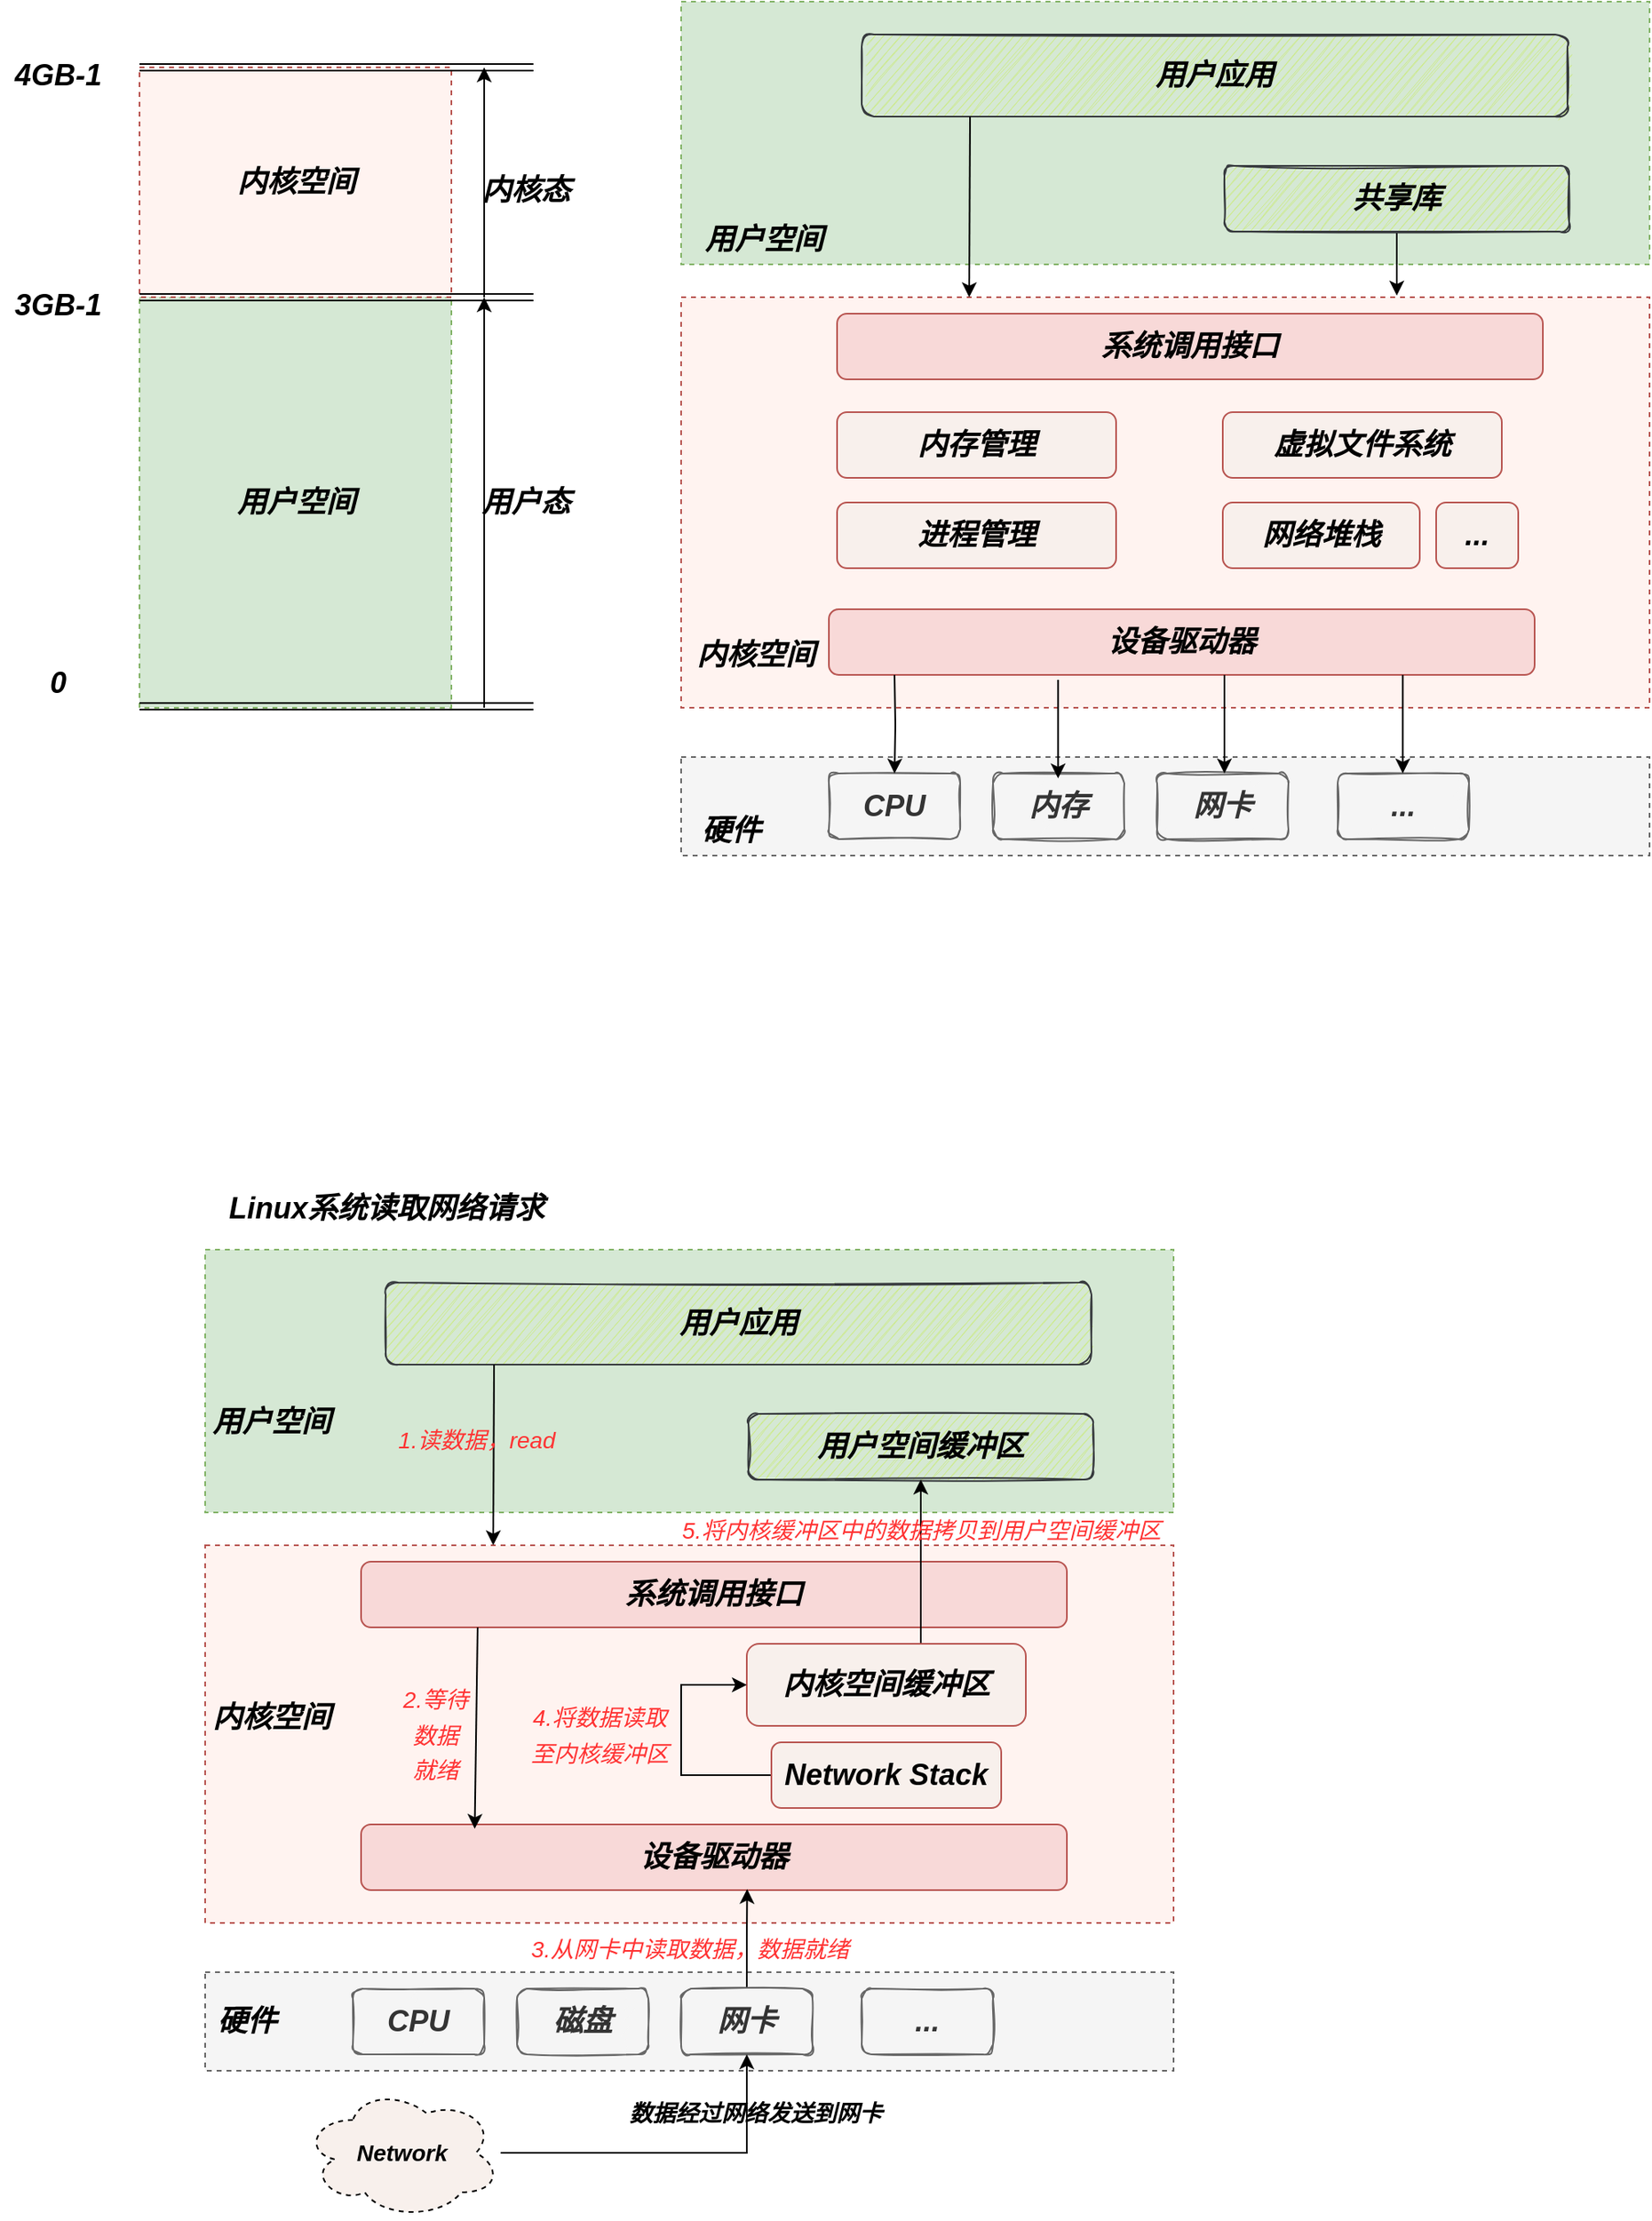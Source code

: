 <mxfile version="20.0.1" type="github">
  <diagram id="bL4Vz2KgEWLlNHWGLKTd" name="Page-1">
    <mxGraphModel dx="1185" dy="699" grid="1" gridSize="10" guides="1" tooltips="1" connect="1" arrows="1" fold="1" page="1" pageScale="1" pageWidth="2339" pageHeight="3300" math="0" shadow="0">
      <root>
        <mxCell id="0" />
        <mxCell id="1" parent="0" />
        <mxCell id="254oFtnbG1OvKKi7Jezg-3" value="" style="rounded=0;whiteSpace=wrap;html=1;sketch=0;fontSize=18;dashed=1;fillColor=#d5e8d4;strokeColor=#82b366;shadow=0;" vertex="1" parent="1">
          <mxGeometry x="450" y="130" width="590" height="160" as="geometry" />
        </mxCell>
        <mxCell id="254oFtnbG1OvKKi7Jezg-1" value="&lt;font style=&quot;font-size: 18px;&quot;&gt;&lt;b&gt;&lt;i&gt;用户应用&lt;/i&gt;&lt;/b&gt;&lt;/font&gt;" style="rounded=1;whiteSpace=wrap;html=1;fillColor=#cdeb8b;strokeColor=#36393d;sketch=1;" vertex="1" parent="1">
          <mxGeometry x="560" y="150" width="430" height="50" as="geometry" />
        </mxCell>
        <mxCell id="254oFtnbG1OvKKi7Jezg-25" value="" style="edgeStyle=orthogonalEdgeStyle;rounded=0;orthogonalLoop=1;jettySize=auto;html=1;fontSize=18;entryX=0.739;entryY=-0.004;entryDx=0;entryDy=0;entryPerimeter=0;" edge="1" parent="1" source="254oFtnbG1OvKKi7Jezg-2" target="254oFtnbG1OvKKi7Jezg-6">
          <mxGeometry relative="1" as="geometry" />
        </mxCell>
        <mxCell id="254oFtnbG1OvKKi7Jezg-2" value="&lt;span style=&quot;font-size: 18px;&quot;&gt;&lt;b&gt;&lt;i&gt;共享库&lt;/i&gt;&lt;/b&gt;&lt;/span&gt;" style="rounded=1;whiteSpace=wrap;html=1;fillColor=#cdeb8b;strokeColor=#36393d;sketch=1;" vertex="1" parent="1">
          <mxGeometry x="781" y="230" width="210" height="40" as="geometry" />
        </mxCell>
        <mxCell id="254oFtnbG1OvKKi7Jezg-5" value="&lt;b&gt;&lt;i&gt;用户空间&lt;/i&gt;&lt;/b&gt;" style="text;html=1;align=center;verticalAlign=middle;resizable=0;points=[];autosize=1;strokeColor=none;fillColor=none;fontSize=18;" vertex="1" parent="1">
          <mxGeometry x="455" y="260" width="90" height="30" as="geometry" />
        </mxCell>
        <mxCell id="254oFtnbG1OvKKi7Jezg-6" value="" style="rounded=0;whiteSpace=wrap;html=1;sketch=0;fontSize=18;dashed=1;fillColor=#FFF3F0;strokeColor=#b85450;shadow=0;" vertex="1" parent="1">
          <mxGeometry x="450" y="310" width="590" height="250" as="geometry" />
        </mxCell>
        <mxCell id="254oFtnbG1OvKKi7Jezg-7" value="&lt;font style=&quot;font-size: 18px;&quot;&gt;&lt;b&gt;&lt;i&gt;系统调用接口&lt;/i&gt;&lt;/b&gt;&lt;/font&gt;" style="rounded=1;whiteSpace=wrap;html=1;fillColor=#F8D9D8;strokeColor=#b85450;sketch=0;" vertex="1" parent="1">
          <mxGeometry x="545" y="320" width="430" height="40" as="geometry" />
        </mxCell>
        <mxCell id="254oFtnbG1OvKKi7Jezg-9" value="&lt;b&gt;&lt;i&gt;内核空间&lt;/i&gt;&lt;/b&gt;" style="text;html=1;align=center;verticalAlign=middle;resizable=0;points=[];autosize=1;strokeColor=none;fillColor=none;fontSize=18;" vertex="1" parent="1">
          <mxGeometry x="450" y="513" width="90" height="30" as="geometry" />
        </mxCell>
        <mxCell id="254oFtnbG1OvKKi7Jezg-10" value="&lt;font style=&quot;font-size: 18px;&quot;&gt;&lt;b&gt;&lt;i&gt;内存管理&lt;/i&gt;&lt;/b&gt;&lt;/font&gt;&lt;span style=&quot;color: rgba(0, 0, 0, 0); font-family: monospace; font-size: 0px; text-align: start;&quot;&gt;%3CmxGraphModel%3E%3Croot%3E%3CmxCell%20id%3D%220%22%2F%3E%3CmxCell%20id%3D%221%22%20parent%3D%220%22%2F%3E%3CmxCell%20id%3D%222%22%20value%3D%22%26lt%3Bfont%20style%3D%26quot%3Bfont-size%3A%2018px%3B%26quot%3B%26gt%3B%26lt%3Bb%26gt%3B%26lt%3Bi%26gt%3B%E7%B3%BB%E7%BB%9F%E8%B0%83%E7%94%A8%E6%8E%A5%E5%8F%A3%26lt%3B%2Fi%26gt%3B%26lt%3B%2Fb%26gt%3B%26lt%3B%2Ffont%26gt%3B%22%20style%3D%22rounded%3D1%3BwhiteSpace%3Dwrap%3Bhtml%3D1%3BfillColor%3D%23F8D9D8%3BstrokeColor%3D%23b85450%3Bsketch%3D0%3B%22%20vertex%3D%221%22%20parent%3D%221%22%3E%3CmxGeometry%20x%3D%22405%22%20y%3D%22360%22%20width%3D%22430%22%20height%3D%2240%22%20as%3D%22geometry%22%2F%3E%3C%2FmxCell%3E%3C%2Froot%3E%3C%2FmxGraphModel%3E&lt;/span&gt;" style="rounded=1;whiteSpace=wrap;html=1;fillColor=#F8F0EC;strokeColor=#b85450;sketch=0;" vertex="1" parent="1">
          <mxGeometry x="545" y="380" width="170" height="40" as="geometry" />
        </mxCell>
        <mxCell id="254oFtnbG1OvKKi7Jezg-11" value="&lt;font style=&quot;font-size: 18px;&quot;&gt;&lt;b&gt;&lt;i&gt;进程管理&lt;/i&gt;&lt;/b&gt;&lt;/font&gt;&lt;span style=&quot;color: rgba(0, 0, 0, 0); font-family: monospace; font-size: 0px; text-align: start;&quot;&gt;%3CmxGraphModel%3E%3Croot%3E%3CmxCell%20id%3D%220%22%2F%3E%3CmxCell%20id%3D%221%22%20parent%3D%220%22%2F%3E%3CmxCell%20id%3D%222%22%20value%3D%22%26lt%3Bfont%20style%3D%26quot%3Bfont-size%3A%2018px%3B%26quot%3B%26gt%3B%26lt%3Bb%26gt%3B%26lt%3Bi%26gt%3B%E7%B3%BB%E7%BB%9F%E8%B0%83%E7%94%A8%E6%8E%A5%E5%8F%A3%26lt%3B%2Fi%26gt%3B%26lt%3B%2Fb%26gt%3B%26lt%3B%2Ffont%26gt%3B%22%20style%3D%22rounded%3D1%3BwhiteSpace%3Dwrap%3Bhtml%3D1%3BfillColor%3D%23F8D9D8%3BstrokeColor%3D%23b85450%3Bsketch%3D0%3B%22%20vertex%3D%221%22%20parent%3D%221%22%3E%3CmxGeometry%20x%3D%22405%22%20y%3D%22360%22%20width%3D%22430%22%20height%3D%2240%22%20as%3D%22geometry%22%2F%3E%3C%2FmxCell%3E%3C%2Froot%3E%3C%2FmxGraphModel%3E&lt;/span&gt;" style="rounded=1;whiteSpace=wrap;html=1;fillColor=#F8F0EC;strokeColor=#b85450;sketch=0;" vertex="1" parent="1">
          <mxGeometry x="545" y="435" width="170" height="40" as="geometry" />
        </mxCell>
        <mxCell id="254oFtnbG1OvKKi7Jezg-12" value="&lt;span style=&quot;font-size: 18px;&quot;&gt;&lt;b&gt;&lt;i&gt;虚拟文件系统&lt;/i&gt;&lt;/b&gt;&lt;/span&gt;" style="rounded=1;whiteSpace=wrap;html=1;fillColor=#F8F0EC;strokeColor=#b85450;sketch=0;" vertex="1" parent="1">
          <mxGeometry x="780" y="380" width="170" height="40" as="geometry" />
        </mxCell>
        <mxCell id="254oFtnbG1OvKKi7Jezg-13" value="&lt;span style=&quot;font-size: 18px;&quot;&gt;&lt;b&gt;&lt;i&gt;网络堆栈&lt;/i&gt;&lt;/b&gt;&lt;/span&gt;" style="rounded=1;whiteSpace=wrap;html=1;fillColor=#F8F0EC;strokeColor=#b85450;sketch=0;" vertex="1" parent="1">
          <mxGeometry x="780" y="435" width="120" height="40" as="geometry" />
        </mxCell>
        <mxCell id="254oFtnbG1OvKKi7Jezg-14" value="&lt;span style=&quot;font-size: 18px;&quot;&gt;&lt;b&gt;&lt;i&gt;...&lt;/i&gt;&lt;/b&gt;&lt;/span&gt;" style="rounded=1;whiteSpace=wrap;html=1;fillColor=#F8F0EC;strokeColor=#b85450;sketch=0;" vertex="1" parent="1">
          <mxGeometry x="910" y="435" width="50" height="40" as="geometry" />
        </mxCell>
        <mxCell id="254oFtnbG1OvKKi7Jezg-15" value="&lt;span style=&quot;font-size: 18px;&quot;&gt;&lt;b&gt;&lt;i&gt;设备驱动器&lt;/i&gt;&lt;/b&gt;&lt;/span&gt;" style="rounded=1;whiteSpace=wrap;html=1;fillColor=#F8D9D8;strokeColor=#b85450;sketch=0;" vertex="1" parent="1">
          <mxGeometry x="540" y="500" width="430" height="40" as="geometry" />
        </mxCell>
        <mxCell id="254oFtnbG1OvKKi7Jezg-16" value="" style="rounded=0;whiteSpace=wrap;html=1;sketch=0;fontSize=18;dashed=1;fillColor=#f5f5f5;strokeColor=#666666;shadow=0;fontColor=#333333;" vertex="1" parent="1">
          <mxGeometry x="450" y="590" width="590" height="60" as="geometry" />
        </mxCell>
        <mxCell id="254oFtnbG1OvKKi7Jezg-18" value="&lt;span style=&quot;font-size: 18px;&quot;&gt;&lt;b&gt;&lt;i&gt;CPU&lt;/i&gt;&lt;/b&gt;&lt;/span&gt;" style="rounded=1;whiteSpace=wrap;html=1;fillColor=#f5f5f5;strokeColor=#666666;sketch=1;fontColor=#333333;" vertex="1" parent="1">
          <mxGeometry x="540" y="600" width="80" height="40" as="geometry" />
        </mxCell>
        <mxCell id="254oFtnbG1OvKKi7Jezg-19" value="&lt;b&gt;&lt;i&gt;硬件&lt;/i&gt;&lt;/b&gt;" style="text;html=1;align=center;verticalAlign=middle;resizable=0;points=[];autosize=1;strokeColor=none;fillColor=none;fontSize=18;" vertex="1" parent="1">
          <mxGeometry x="455" y="620" width="50" height="30" as="geometry" />
        </mxCell>
        <mxCell id="254oFtnbG1OvKKi7Jezg-20" value="&lt;span style=&quot;font-size: 18px;&quot;&gt;&lt;b&gt;&lt;i&gt;内存&lt;/i&gt;&lt;/b&gt;&lt;/span&gt;" style="rounded=1;whiteSpace=wrap;html=1;fillColor=#f5f5f5;strokeColor=#666666;sketch=1;fontColor=#333333;" vertex="1" parent="1">
          <mxGeometry x="640" y="600" width="80" height="40" as="geometry" />
        </mxCell>
        <mxCell id="254oFtnbG1OvKKi7Jezg-21" value="&lt;span style=&quot;font-size: 18px;&quot;&gt;&lt;b&gt;&lt;i&gt;网卡&lt;/i&gt;&lt;/b&gt;&lt;/span&gt;" style="rounded=1;whiteSpace=wrap;html=1;fillColor=#f5f5f5;strokeColor=#666666;sketch=1;fontColor=#333333;" vertex="1" parent="1">
          <mxGeometry x="740" y="600" width="80" height="40" as="geometry" />
        </mxCell>
        <mxCell id="254oFtnbG1OvKKi7Jezg-22" value="&lt;span style=&quot;font-size: 18px;&quot;&gt;&lt;b&gt;&lt;i&gt;...&lt;/i&gt;&lt;/b&gt;&lt;/span&gt;" style="rounded=1;whiteSpace=wrap;html=1;fillColor=#f5f5f5;strokeColor=#666666;sketch=1;fontColor=#333333;" vertex="1" parent="1">
          <mxGeometry x="850" y="600" width="80" height="40" as="geometry" />
        </mxCell>
        <mxCell id="254oFtnbG1OvKKi7Jezg-23" value="" style="endArrow=classic;html=1;rounded=0;fontSize=18;entryX=0.25;entryY=0;entryDx=0;entryDy=0;" edge="1" parent="1">
          <mxGeometry width="50" height="50" relative="1" as="geometry">
            <mxPoint x="626" y="200" as="sourcePoint" />
            <mxPoint x="625.5" y="310" as="targetPoint" />
          </mxGeometry>
        </mxCell>
        <mxCell id="254oFtnbG1OvKKi7Jezg-26" value="" style="edgeStyle=orthogonalEdgeStyle;rounded=0;orthogonalLoop=1;jettySize=auto;html=1;fontSize=18;" edge="1" parent="1" target="254oFtnbG1OvKKi7Jezg-18">
          <mxGeometry relative="1" as="geometry">
            <mxPoint x="580" y="540" as="sourcePoint" />
            <mxPoint x="580" y="579" as="targetPoint" />
            <Array as="points" />
          </mxGeometry>
        </mxCell>
        <mxCell id="254oFtnbG1OvKKi7Jezg-27" value="" style="edgeStyle=orthogonalEdgeStyle;rounded=0;orthogonalLoop=1;jettySize=auto;html=1;fontSize=18;" edge="1" parent="1">
          <mxGeometry relative="1" as="geometry">
            <mxPoint x="679.66" y="543" as="sourcePoint" />
            <mxPoint x="679.66" y="603" as="targetPoint" />
            <Array as="points" />
          </mxGeometry>
        </mxCell>
        <mxCell id="254oFtnbG1OvKKi7Jezg-28" value="" style="edgeStyle=orthogonalEdgeStyle;rounded=0;orthogonalLoop=1;jettySize=auto;html=1;fontSize=18;" edge="1" parent="1">
          <mxGeometry relative="1" as="geometry">
            <mxPoint x="781" y="540" as="sourcePoint" />
            <mxPoint x="781" y="600" as="targetPoint" />
            <Array as="points" />
          </mxGeometry>
        </mxCell>
        <mxCell id="254oFtnbG1OvKKi7Jezg-29" value="" style="edgeStyle=orthogonalEdgeStyle;rounded=0;orthogonalLoop=1;jettySize=auto;html=1;fontSize=18;" edge="1" parent="1">
          <mxGeometry relative="1" as="geometry">
            <mxPoint x="889.66" y="540" as="sourcePoint" />
            <mxPoint x="889.66" y="600" as="targetPoint" />
            <Array as="points" />
          </mxGeometry>
        </mxCell>
        <mxCell id="254oFtnbG1OvKKi7Jezg-30" value="" style="rounded=0;whiteSpace=wrap;html=1;sketch=0;fontSize=18;dashed=1;fillColor=#d5e8d4;strokeColor=#82b366;shadow=0;" vertex="1" parent="1">
          <mxGeometry x="120" y="310" width="190" height="250" as="geometry" />
        </mxCell>
        <mxCell id="254oFtnbG1OvKKi7Jezg-31" value="" style="rounded=0;whiteSpace=wrap;html=1;sketch=0;fontSize=18;dashed=1;fillColor=#FFF3F0;strokeColor=#b85450;shadow=0;" vertex="1" parent="1">
          <mxGeometry x="120" y="170" width="190" height="140" as="geometry" />
        </mxCell>
        <mxCell id="254oFtnbG1OvKKi7Jezg-32" value="&lt;b&gt;&lt;i&gt;用户空间&lt;/i&gt;&lt;/b&gt;" style="text;html=1;align=center;verticalAlign=middle;resizable=0;points=[];autosize=1;strokeColor=none;fillColor=none;fontSize=18;" vertex="1" parent="1">
          <mxGeometry x="170" y="420" width="90" height="30" as="geometry" />
        </mxCell>
        <mxCell id="254oFtnbG1OvKKi7Jezg-33" value="&lt;b&gt;&lt;i&gt;内核空间&lt;/i&gt;&lt;/b&gt;" style="text;html=1;align=center;verticalAlign=middle;resizable=0;points=[];autosize=1;strokeColor=none;fillColor=none;fontSize=18;" vertex="1" parent="1">
          <mxGeometry x="170" y="225" width="90" height="30" as="geometry" />
        </mxCell>
        <mxCell id="254oFtnbG1OvKKi7Jezg-34" value="&lt;b&gt;&lt;i&gt;0&lt;/i&gt;&lt;/b&gt;" style="text;html=1;align=center;verticalAlign=middle;resizable=0;points=[];autosize=1;strokeColor=none;fillColor=none;fontSize=18;" vertex="1" parent="1">
          <mxGeometry x="55" y="530" width="30" height="30" as="geometry" />
        </mxCell>
        <mxCell id="254oFtnbG1OvKKi7Jezg-35" value="&lt;b&gt;&lt;i&gt;3GB-1&lt;/i&gt;&lt;/b&gt;" style="text;html=1;align=center;verticalAlign=middle;resizable=0;points=[];autosize=1;strokeColor=none;fillColor=none;fontSize=18;" vertex="1" parent="1">
          <mxGeometry x="35" y="300" width="70" height="30" as="geometry" />
        </mxCell>
        <mxCell id="254oFtnbG1OvKKi7Jezg-36" value="&lt;b&gt;&lt;i&gt;4GB-1&lt;/i&gt;&lt;/b&gt;" style="text;html=1;align=center;verticalAlign=middle;resizable=0;points=[];autosize=1;strokeColor=none;fillColor=none;fontSize=18;" vertex="1" parent="1">
          <mxGeometry x="35" y="160" width="70" height="30" as="geometry" />
        </mxCell>
        <mxCell id="254oFtnbG1OvKKi7Jezg-37" value="" style="shape=link;html=1;rounded=0;fontSize=18;" edge="1" parent="1">
          <mxGeometry width="100" relative="1" as="geometry">
            <mxPoint x="120" y="310" as="sourcePoint" />
            <mxPoint x="360" y="310" as="targetPoint" />
          </mxGeometry>
        </mxCell>
        <mxCell id="254oFtnbG1OvKKi7Jezg-38" value="" style="shape=link;html=1;rounded=0;fontSize=18;" edge="1" parent="1">
          <mxGeometry width="100" relative="1" as="geometry">
            <mxPoint x="120" y="559.17" as="sourcePoint" />
            <mxPoint x="360" y="559.17" as="targetPoint" />
          </mxGeometry>
        </mxCell>
        <mxCell id="254oFtnbG1OvKKi7Jezg-39" value="" style="shape=link;html=1;rounded=0;fontSize=18;" edge="1" parent="1">
          <mxGeometry width="100" relative="1" as="geometry">
            <mxPoint x="120" y="170" as="sourcePoint" />
            <mxPoint x="360" y="170" as="targetPoint" />
          </mxGeometry>
        </mxCell>
        <mxCell id="254oFtnbG1OvKKi7Jezg-40" value="&lt;b&gt;&lt;i&gt;内核态&lt;/i&gt;&lt;/b&gt;" style="text;html=1;align=center;verticalAlign=middle;resizable=0;points=[];autosize=1;strokeColor=none;fillColor=none;fontSize=18;" vertex="1" parent="1">
          <mxGeometry x="320" y="230" width="70" height="30" as="geometry" />
        </mxCell>
        <mxCell id="254oFtnbG1OvKKi7Jezg-41" value="&lt;b&gt;&lt;i&gt;用户态&lt;/i&gt;&lt;/b&gt;" style="text;html=1;align=center;verticalAlign=middle;resizable=0;points=[];autosize=1;strokeColor=none;fillColor=none;fontSize=18;" vertex="1" parent="1">
          <mxGeometry x="320" y="420" width="70" height="30" as="geometry" />
        </mxCell>
        <mxCell id="254oFtnbG1OvKKi7Jezg-42" value="" style="endArrow=classic;html=1;rounded=0;fontSize=18;" edge="1" parent="1">
          <mxGeometry width="50" height="50" relative="1" as="geometry">
            <mxPoint x="330" y="560" as="sourcePoint" />
            <mxPoint x="330" y="310" as="targetPoint" />
          </mxGeometry>
        </mxCell>
        <mxCell id="254oFtnbG1OvKKi7Jezg-43" value="" style="endArrow=classic;html=1;rounded=0;fontSize=18;" edge="1" parent="1">
          <mxGeometry width="50" height="50" relative="1" as="geometry">
            <mxPoint x="330" y="310" as="sourcePoint" />
            <mxPoint x="330" y="170" as="targetPoint" />
          </mxGeometry>
        </mxCell>
        <mxCell id="254oFtnbG1OvKKi7Jezg-44" value="" style="rounded=0;whiteSpace=wrap;html=1;sketch=0;fontSize=18;dashed=1;fillColor=#d5e8d4;strokeColor=#82b366;shadow=0;" vertex="1" parent="1">
          <mxGeometry x="160" y="890" width="590" height="160" as="geometry" />
        </mxCell>
        <mxCell id="254oFtnbG1OvKKi7Jezg-45" value="&lt;font style=&quot;font-size: 18px;&quot;&gt;&lt;b&gt;&lt;i&gt;用户应用&lt;/i&gt;&lt;/b&gt;&lt;/font&gt;" style="rounded=1;whiteSpace=wrap;html=1;fillColor=#cdeb8b;strokeColor=#36393d;sketch=1;" vertex="1" parent="1">
          <mxGeometry x="270" y="910" width="430" height="50" as="geometry" />
        </mxCell>
        <mxCell id="254oFtnbG1OvKKi7Jezg-47" value="&lt;span style=&quot;font-size: 18px;&quot;&gt;&lt;b&gt;&lt;i&gt;用户空间缓冲区&lt;/i&gt;&lt;/b&gt;&lt;/span&gt;" style="rounded=1;whiteSpace=wrap;html=1;fillColor=#cdeb8b;strokeColor=#36393d;sketch=1;" vertex="1" parent="1">
          <mxGeometry x="491" y="990" width="210" height="40" as="geometry" />
        </mxCell>
        <mxCell id="254oFtnbG1OvKKi7Jezg-48" value="&lt;b&gt;&lt;i&gt;用户空间&lt;/i&gt;&lt;/b&gt;" style="text;html=1;align=center;verticalAlign=middle;resizable=0;points=[];autosize=1;strokeColor=none;fillColor=none;fontSize=18;" vertex="1" parent="1">
          <mxGeometry x="155" y="980" width="90" height="30" as="geometry" />
        </mxCell>
        <mxCell id="254oFtnbG1OvKKi7Jezg-49" value="" style="rounded=0;whiteSpace=wrap;html=1;sketch=0;fontSize=18;dashed=1;fillColor=#FFF3F0;strokeColor=#b85450;shadow=0;" vertex="1" parent="1">
          <mxGeometry x="160" y="1070" width="590" height="230" as="geometry" />
        </mxCell>
        <mxCell id="254oFtnbG1OvKKi7Jezg-50" value="&lt;font style=&quot;font-size: 18px;&quot;&gt;&lt;b&gt;&lt;i&gt;系统调用接口&lt;/i&gt;&lt;/b&gt;&lt;/font&gt;" style="rounded=1;whiteSpace=wrap;html=1;fillColor=#F8D9D8;strokeColor=#b85450;sketch=0;" vertex="1" parent="1">
          <mxGeometry x="255" y="1080" width="430" height="40" as="geometry" />
        </mxCell>
        <mxCell id="254oFtnbG1OvKKi7Jezg-51" value="&lt;b&gt;&lt;i&gt;内核空间&lt;/i&gt;&lt;/b&gt;" style="text;html=1;align=center;verticalAlign=middle;resizable=0;points=[];autosize=1;strokeColor=none;fillColor=none;fontSize=18;" vertex="1" parent="1">
          <mxGeometry x="155" y="1160" width="90" height="30" as="geometry" />
        </mxCell>
        <mxCell id="254oFtnbG1OvKKi7Jezg-84" style="edgeStyle=orthogonalEdgeStyle;rounded=0;orthogonalLoop=1;jettySize=auto;html=1;entryX=0.5;entryY=1;entryDx=0;entryDy=0;fontSize=14;" edge="1" parent="1" source="254oFtnbG1OvKKi7Jezg-54" target="254oFtnbG1OvKKi7Jezg-47">
          <mxGeometry relative="1" as="geometry">
            <Array as="points">
              <mxPoint x="596" y="1100" />
              <mxPoint x="596" y="1100" />
            </Array>
          </mxGeometry>
        </mxCell>
        <mxCell id="254oFtnbG1OvKKi7Jezg-54" value="&lt;span style=&quot;font-size: 18px;&quot;&gt;&lt;b&gt;&lt;i&gt;内核空间缓冲区&lt;/i&gt;&lt;/b&gt;&lt;/span&gt;" style="rounded=1;whiteSpace=wrap;html=1;fillColor=#F8F0EC;strokeColor=#b85450;sketch=0;" vertex="1" parent="1">
          <mxGeometry x="490" y="1130" width="170" height="50" as="geometry" />
        </mxCell>
        <mxCell id="254oFtnbG1OvKKi7Jezg-57" value="&lt;span style=&quot;font-size: 18px;&quot;&gt;&lt;b&gt;&lt;i&gt;设备驱动器&lt;/i&gt;&lt;/b&gt;&lt;/span&gt;" style="rounded=1;whiteSpace=wrap;html=1;fillColor=#F8D9D8;strokeColor=#b85450;sketch=0;" vertex="1" parent="1">
          <mxGeometry x="255" y="1240" width="430" height="40" as="geometry" />
        </mxCell>
        <mxCell id="254oFtnbG1OvKKi7Jezg-58" value="" style="rounded=0;whiteSpace=wrap;html=1;sketch=0;fontSize=18;dashed=1;fillColor=#f5f5f5;strokeColor=#666666;shadow=0;fontColor=#333333;" vertex="1" parent="1">
          <mxGeometry x="160" y="1330" width="590" height="60" as="geometry" />
        </mxCell>
        <mxCell id="254oFtnbG1OvKKi7Jezg-59" value="&lt;span style=&quot;font-size: 18px;&quot;&gt;&lt;b&gt;&lt;i&gt;CPU&lt;/i&gt;&lt;/b&gt;&lt;/span&gt;" style="rounded=1;whiteSpace=wrap;html=1;fillColor=#f5f5f5;strokeColor=#666666;sketch=1;fontColor=#333333;" vertex="1" parent="1">
          <mxGeometry x="250" y="1340" width="80" height="40" as="geometry" />
        </mxCell>
        <mxCell id="254oFtnbG1OvKKi7Jezg-60" value="&lt;b&gt;&lt;i&gt;硬件&lt;/i&gt;&lt;/b&gt;" style="text;html=1;align=center;verticalAlign=middle;resizable=0;points=[];autosize=1;strokeColor=none;fillColor=none;fontSize=18;" vertex="1" parent="1">
          <mxGeometry x="160" y="1345" width="50" height="30" as="geometry" />
        </mxCell>
        <mxCell id="254oFtnbG1OvKKi7Jezg-61" value="&lt;span style=&quot;font-size: 18px;&quot;&gt;&lt;b&gt;&lt;i&gt;磁盘&lt;/i&gt;&lt;/b&gt;&lt;/span&gt;" style="rounded=1;whiteSpace=wrap;html=1;fillColor=#f5f5f5;strokeColor=#666666;sketch=1;fontColor=#333333;" vertex="1" parent="1">
          <mxGeometry x="350" y="1340" width="80" height="40" as="geometry" />
        </mxCell>
        <mxCell id="254oFtnbG1OvKKi7Jezg-70" value="" style="edgeStyle=orthogonalEdgeStyle;rounded=0;orthogonalLoop=1;jettySize=auto;html=1;fontSize=18;entryX=0.547;entryY=0.983;entryDx=0;entryDy=0;entryPerimeter=0;" edge="1" parent="1" source="254oFtnbG1OvKKi7Jezg-62" target="254oFtnbG1OvKKi7Jezg-57">
          <mxGeometry relative="1" as="geometry" />
        </mxCell>
        <mxCell id="254oFtnbG1OvKKi7Jezg-62" value="&lt;span style=&quot;font-size: 18px;&quot;&gt;&lt;b&gt;&lt;i&gt;网卡&lt;/i&gt;&lt;/b&gt;&lt;/span&gt;" style="rounded=1;whiteSpace=wrap;html=1;fillColor=#f5f5f5;strokeColor=#666666;sketch=1;fontColor=#333333;" vertex="1" parent="1">
          <mxGeometry x="450" y="1340" width="80" height="40" as="geometry" />
        </mxCell>
        <mxCell id="254oFtnbG1OvKKi7Jezg-63" value="&lt;span style=&quot;font-size: 18px;&quot;&gt;&lt;b&gt;&lt;i&gt;...&lt;/i&gt;&lt;/b&gt;&lt;/span&gt;" style="rounded=1;whiteSpace=wrap;html=1;fillColor=#f5f5f5;strokeColor=#666666;sketch=1;fontColor=#333333;" vertex="1" parent="1">
          <mxGeometry x="560" y="1340" width="80" height="40" as="geometry" />
        </mxCell>
        <mxCell id="254oFtnbG1OvKKi7Jezg-64" value="" style="endArrow=classic;html=1;rounded=0;fontSize=18;entryX=0.25;entryY=0;entryDx=0;entryDy=0;" edge="1" parent="1">
          <mxGeometry width="50" height="50" relative="1" as="geometry">
            <mxPoint x="336" y="960" as="sourcePoint" />
            <mxPoint x="335.5" y="1070" as="targetPoint" />
          </mxGeometry>
        </mxCell>
        <mxCell id="254oFtnbG1OvKKi7Jezg-69" value="&lt;b&gt;&lt;i&gt;Linux系统读取网络请求&lt;/i&gt;&lt;/b&gt;" style="text;html=1;align=center;verticalAlign=middle;resizable=0;points=[];autosize=1;strokeColor=none;fillColor=none;fontSize=18;" vertex="1" parent="1">
          <mxGeometry x="165" y="850" width="210" height="30" as="geometry" />
        </mxCell>
        <mxCell id="254oFtnbG1OvKKi7Jezg-71" value="&lt;b&gt;&lt;i&gt;&lt;font style=&quot;font-size: 14px;&quot;&gt;数据经过网络发送到网卡&lt;/font&gt;&lt;/i&gt;&lt;/b&gt;" style="text;html=1;align=center;verticalAlign=middle;resizable=0;points=[];autosize=1;strokeColor=none;fillColor=none;fontSize=18;" vertex="1" parent="1">
          <mxGeometry x="410" y="1400" width="170" height="30" as="geometry" />
        </mxCell>
        <mxCell id="254oFtnbG1OvKKi7Jezg-73" style="edgeStyle=orthogonalEdgeStyle;rounded=0;orthogonalLoop=1;jettySize=auto;html=1;fontSize=14;" edge="1" parent="1" source="254oFtnbG1OvKKi7Jezg-72" target="254oFtnbG1OvKKi7Jezg-62">
          <mxGeometry relative="1" as="geometry" />
        </mxCell>
        <mxCell id="254oFtnbG1OvKKi7Jezg-72" value="&lt;b&gt;&lt;i&gt;Network&lt;/i&gt;&lt;/b&gt;" style="ellipse;shape=cloud;whiteSpace=wrap;html=1;shadow=0;dashed=1;sketch=0;fontSize=14;fillColor=#F8F0EC;" vertex="1" parent="1">
          <mxGeometry x="220" y="1400" width="120" height="80" as="geometry" />
        </mxCell>
        <mxCell id="254oFtnbG1OvKKi7Jezg-74" value="&lt;i style=&quot;&quot;&gt;&lt;font color=&quot;#ff3333&quot; style=&quot;font-size: 14px;&quot;&gt;1.读数据，read&lt;/font&gt;&lt;/i&gt;" style="text;html=1;align=center;verticalAlign=middle;resizable=0;points=[];autosize=1;strokeColor=none;fillColor=none;fontSize=18;" vertex="1" parent="1">
          <mxGeometry x="270" y="990" width="110" height="30" as="geometry" />
        </mxCell>
        <mxCell id="254oFtnbG1OvKKi7Jezg-75" value="" style="endArrow=classic;html=1;rounded=0;fontSize=18;entryX=0.161;entryY=0.067;entryDx=0;entryDy=0;entryPerimeter=0;" edge="1" parent="1" target="254oFtnbG1OvKKi7Jezg-57">
          <mxGeometry width="50" height="50" relative="1" as="geometry">
            <mxPoint x="326" y="1120" as="sourcePoint" />
            <mxPoint x="325.5" y="1230.0" as="targetPoint" />
          </mxGeometry>
        </mxCell>
        <mxCell id="254oFtnbG1OvKKi7Jezg-76" value="&lt;i style=&quot;&quot;&gt;&lt;font color=&quot;#ff3333&quot; style=&quot;font-size: 14px;&quot;&gt;2.等待&lt;br&gt;数据&lt;br&gt;就绪&lt;/font&gt;&lt;/i&gt;" style="text;html=1;align=center;verticalAlign=middle;resizable=0;points=[];autosize=1;strokeColor=none;fillColor=none;fontSize=18;" vertex="1" parent="1">
          <mxGeometry x="270" y="1150" width="60" height="70" as="geometry" />
        </mxCell>
        <mxCell id="254oFtnbG1OvKKi7Jezg-81" style="edgeStyle=orthogonalEdgeStyle;rounded=0;orthogonalLoop=1;jettySize=auto;html=1;entryX=0;entryY=0.5;entryDx=0;entryDy=0;fontSize=14;exitX=0;exitY=0.5;exitDx=0;exitDy=0;" edge="1" parent="1" source="254oFtnbG1OvKKi7Jezg-77" target="254oFtnbG1OvKKi7Jezg-54">
          <mxGeometry relative="1" as="geometry">
            <Array as="points">
              <mxPoint x="450" y="1210" />
              <mxPoint x="450" y="1155" />
            </Array>
          </mxGeometry>
        </mxCell>
        <mxCell id="254oFtnbG1OvKKi7Jezg-77" value="&lt;span style=&quot;font-size: 18px;&quot;&gt;&lt;b&gt;&lt;i&gt;Network Stack&lt;/i&gt;&lt;/b&gt;&lt;/span&gt;" style="rounded=1;whiteSpace=wrap;html=1;fillColor=#F8F0EC;strokeColor=#b85450;sketch=0;" vertex="1" parent="1">
          <mxGeometry x="505" y="1190" width="140" height="40" as="geometry" />
        </mxCell>
        <mxCell id="254oFtnbG1OvKKi7Jezg-80" value="&lt;span style=&quot;font-size: 14px;&quot;&gt;&lt;i&gt;&lt;font color=&quot;#ff3333&quot;&gt;3.从网卡中读取数据，数据就绪&lt;/font&gt;&lt;/i&gt;&lt;/span&gt;" style="text;html=1;align=center;verticalAlign=middle;resizable=0;points=[];autosize=1;strokeColor=none;fillColor=none;fontSize=18;" vertex="1" parent="1">
          <mxGeometry x="350" y="1300" width="210" height="30" as="geometry" />
        </mxCell>
        <mxCell id="254oFtnbG1OvKKi7Jezg-82" value="&lt;span style=&quot;font-size: 14px;&quot;&gt;&lt;i&gt;&lt;font color=&quot;#ff3333&quot;&gt;4.将数据读取&lt;br&gt;至内核缓冲区&lt;/font&gt;&lt;/i&gt;&lt;/span&gt;" style="text;html=1;align=center;verticalAlign=middle;resizable=0;points=[];autosize=1;strokeColor=none;fillColor=none;fontSize=18;" vertex="1" parent="1">
          <mxGeometry x="350" y="1160" width="100" height="50" as="geometry" />
        </mxCell>
        <mxCell id="254oFtnbG1OvKKi7Jezg-83" value="&lt;span style=&quot;font-size: 14px;&quot;&gt;&lt;i&gt;&lt;font color=&quot;#ff3333&quot;&gt;5.将内核缓冲区中的数据拷贝到用户空间缓冲区&lt;/font&gt;&lt;/i&gt;&lt;/span&gt;" style="text;html=1;align=center;verticalAlign=middle;resizable=0;points=[];autosize=1;strokeColor=none;fillColor=none;fontSize=18;" vertex="1" parent="1">
          <mxGeometry x="441" y="1045" width="310" height="30" as="geometry" />
        </mxCell>
      </root>
    </mxGraphModel>
  </diagram>
</mxfile>
